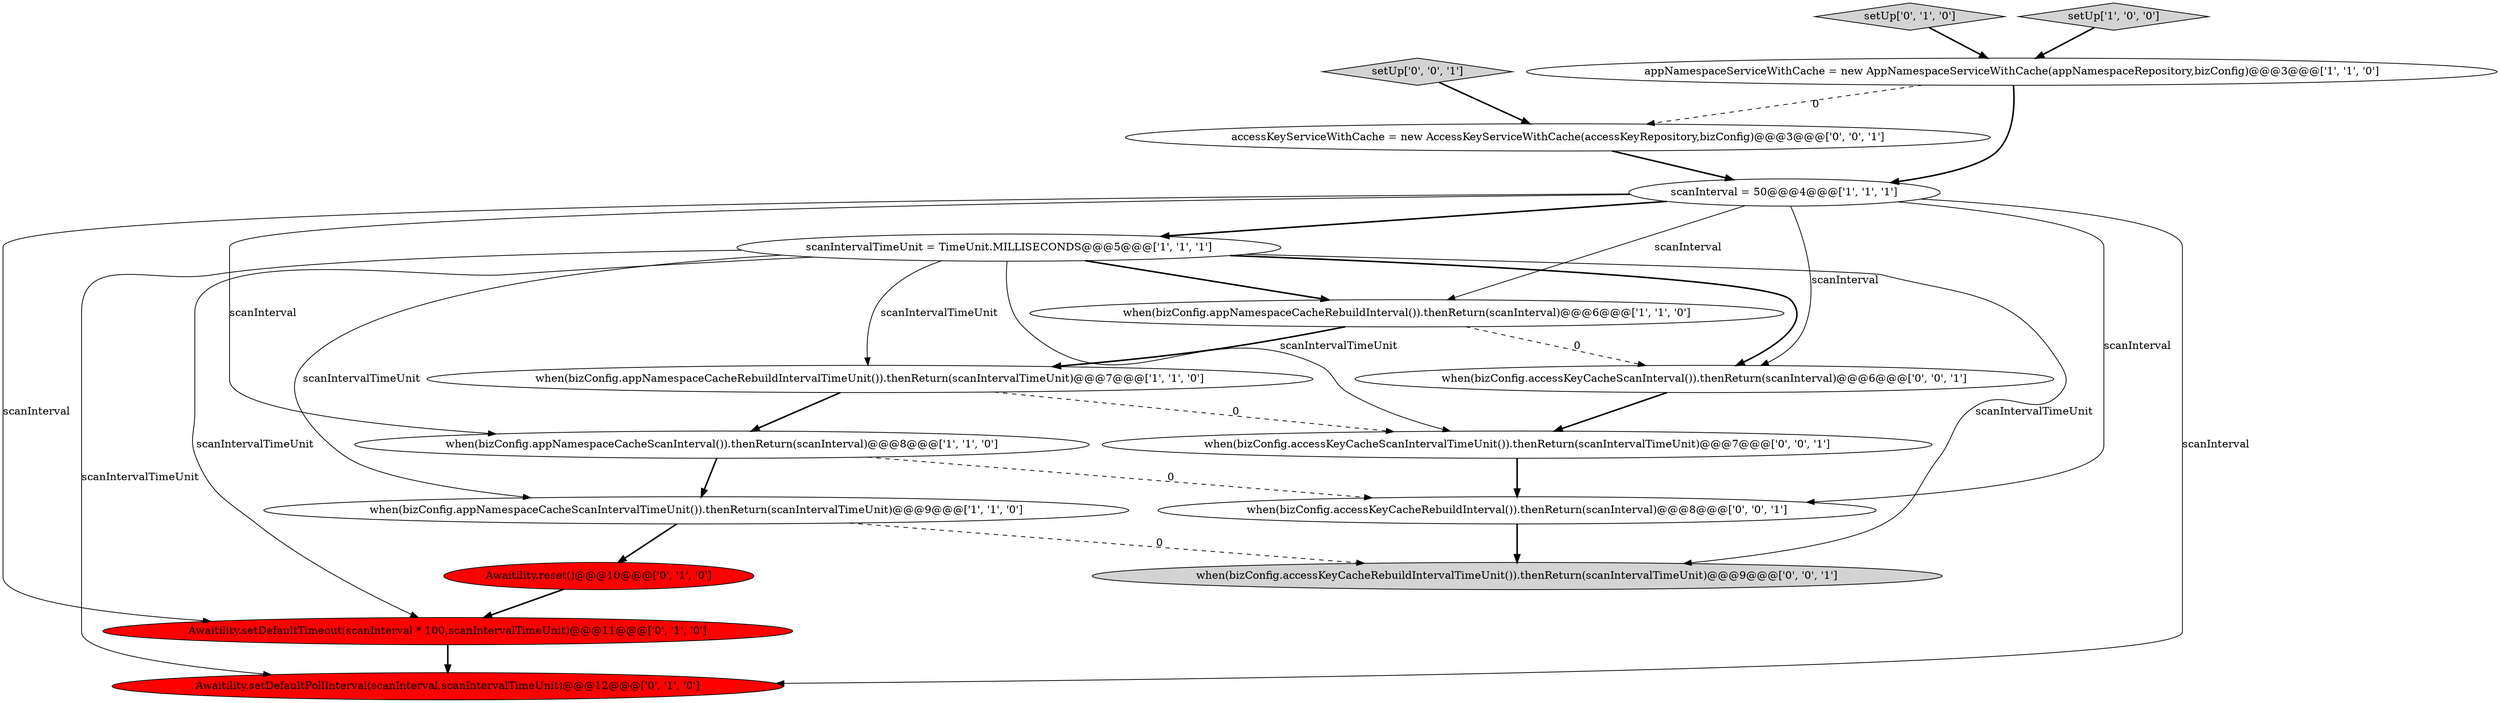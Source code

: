 digraph {
1 [style = filled, label = "scanInterval = 50@@@4@@@['1', '1', '1']", fillcolor = white, shape = ellipse image = "AAA0AAABBB1BBB"];
14 [style = filled, label = "accessKeyServiceWithCache = new AccessKeyServiceWithCache(accessKeyRepository,bizConfig)@@@3@@@['0', '0', '1']", fillcolor = white, shape = ellipse image = "AAA0AAABBB3BBB"];
17 [style = filled, label = "setUp['0', '0', '1']", fillcolor = lightgray, shape = diamond image = "AAA0AAABBB3BBB"];
3 [style = filled, label = "when(bizConfig.appNamespaceCacheScanInterval()).thenReturn(scanInterval)@@@8@@@['1', '1', '0']", fillcolor = white, shape = ellipse image = "AAA0AAABBB1BBB"];
15 [style = filled, label = "when(bizConfig.accessKeyCacheRebuildIntervalTimeUnit()).thenReturn(scanIntervalTimeUnit)@@@9@@@['0', '0', '1']", fillcolor = lightgray, shape = ellipse image = "AAA0AAABBB3BBB"];
0 [style = filled, label = "scanIntervalTimeUnit = TimeUnit.MILLISECONDS@@@5@@@['1', '1', '1']", fillcolor = white, shape = ellipse image = "AAA0AAABBB1BBB"];
9 [style = filled, label = "Awaitility.reset()@@@10@@@['0', '1', '0']", fillcolor = red, shape = ellipse image = "AAA1AAABBB2BBB"];
6 [style = filled, label = "when(bizConfig.appNamespaceCacheRebuildInterval()).thenReturn(scanInterval)@@@6@@@['1', '1', '0']", fillcolor = white, shape = ellipse image = "AAA0AAABBB1BBB"];
8 [style = filled, label = "Awaitility.setDefaultPollInterval(scanInterval,scanIntervalTimeUnit)@@@12@@@['0', '1', '0']", fillcolor = red, shape = ellipse image = "AAA1AAABBB2BBB"];
16 [style = filled, label = "when(bizConfig.accessKeyCacheScanIntervalTimeUnit()).thenReturn(scanIntervalTimeUnit)@@@7@@@['0', '0', '1']", fillcolor = white, shape = ellipse image = "AAA0AAABBB3BBB"];
10 [style = filled, label = "Awaitility.setDefaultTimeout(scanInterval * 100,scanIntervalTimeUnit)@@@11@@@['0', '1', '0']", fillcolor = red, shape = ellipse image = "AAA1AAABBB2BBB"];
12 [style = filled, label = "when(bizConfig.accessKeyCacheScanInterval()).thenReturn(scanInterval)@@@6@@@['0', '0', '1']", fillcolor = white, shape = ellipse image = "AAA0AAABBB3BBB"];
2 [style = filled, label = "appNamespaceServiceWithCache = new AppNamespaceServiceWithCache(appNamespaceRepository,bizConfig)@@@3@@@['1', '1', '0']", fillcolor = white, shape = ellipse image = "AAA0AAABBB1BBB"];
13 [style = filled, label = "when(bizConfig.accessKeyCacheRebuildInterval()).thenReturn(scanInterval)@@@8@@@['0', '0', '1']", fillcolor = white, shape = ellipse image = "AAA0AAABBB3BBB"];
5 [style = filled, label = "when(bizConfig.appNamespaceCacheRebuildIntervalTimeUnit()).thenReturn(scanIntervalTimeUnit)@@@7@@@['1', '1', '0']", fillcolor = white, shape = ellipse image = "AAA0AAABBB1BBB"];
11 [style = filled, label = "setUp['0', '1', '0']", fillcolor = lightgray, shape = diamond image = "AAA0AAABBB2BBB"];
7 [style = filled, label = "setUp['1', '0', '0']", fillcolor = lightgray, shape = diamond image = "AAA0AAABBB1BBB"];
4 [style = filled, label = "when(bizConfig.appNamespaceCacheScanIntervalTimeUnit()).thenReturn(scanIntervalTimeUnit)@@@9@@@['1', '1', '0']", fillcolor = white, shape = ellipse image = "AAA0AAABBB1BBB"];
5->3 [style = bold, label=""];
4->9 [style = bold, label=""];
16->13 [style = bold, label=""];
0->6 [style = bold, label=""];
2->1 [style = bold, label=""];
0->12 [style = bold, label=""];
1->8 [style = solid, label="scanInterval"];
1->12 [style = solid, label="scanInterval"];
12->16 [style = bold, label=""];
1->0 [style = bold, label=""];
0->5 [style = solid, label="scanIntervalTimeUnit"];
9->10 [style = bold, label=""];
1->10 [style = solid, label="scanInterval"];
3->13 [style = dashed, label="0"];
3->4 [style = bold, label=""];
11->2 [style = bold, label=""];
14->1 [style = bold, label=""];
6->12 [style = dashed, label="0"];
5->16 [style = dashed, label="0"];
0->8 [style = solid, label="scanIntervalTimeUnit"];
0->15 [style = solid, label="scanIntervalTimeUnit"];
6->5 [style = bold, label=""];
2->14 [style = dashed, label="0"];
10->8 [style = bold, label=""];
17->14 [style = bold, label=""];
7->2 [style = bold, label=""];
1->6 [style = solid, label="scanInterval"];
4->15 [style = dashed, label="0"];
0->16 [style = solid, label="scanIntervalTimeUnit"];
1->13 [style = solid, label="scanInterval"];
13->15 [style = bold, label=""];
1->3 [style = solid, label="scanInterval"];
0->4 [style = solid, label="scanIntervalTimeUnit"];
0->10 [style = solid, label="scanIntervalTimeUnit"];
}
